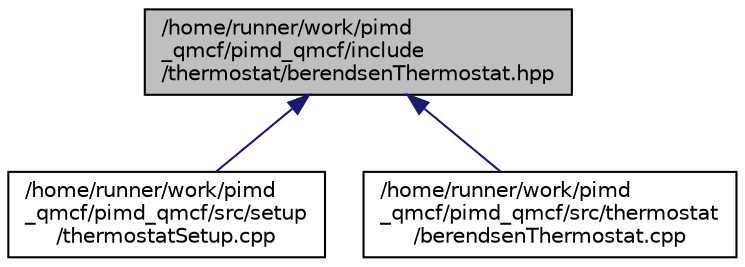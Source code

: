 digraph "/home/runner/work/pimd_qmcf/pimd_qmcf/include/thermostat/berendsenThermostat.hpp"
{
 // LATEX_PDF_SIZE
  edge [fontname="Helvetica",fontsize="10",labelfontname="Helvetica",labelfontsize="10"];
  node [fontname="Helvetica",fontsize="10",shape=record];
  Node1 [label="/home/runner/work/pimd\l_qmcf/pimd_qmcf/include\l/thermostat/berendsenThermostat.hpp",height=0.2,width=0.4,color="black", fillcolor="grey75", style="filled", fontcolor="black",tooltip=" "];
  Node1 -> Node2 [dir="back",color="midnightblue",fontsize="10",style="solid",fontname="Helvetica"];
  Node2 [label="/home/runner/work/pimd\l_qmcf/pimd_qmcf/src/setup\l/thermostatSetup.cpp",height=0.2,width=0.4,color="black", fillcolor="white", style="filled",URL="$thermostatSetup_8cpp.html",tooltip=" "];
  Node1 -> Node3 [dir="back",color="midnightblue",fontsize="10",style="solid",fontname="Helvetica"];
  Node3 [label="/home/runner/work/pimd\l_qmcf/pimd_qmcf/src/thermostat\l/berendsenThermostat.cpp",height=0.2,width=0.4,color="black", fillcolor="white", style="filled",URL="$berendsenThermostat_8cpp.html",tooltip=" "];
}
